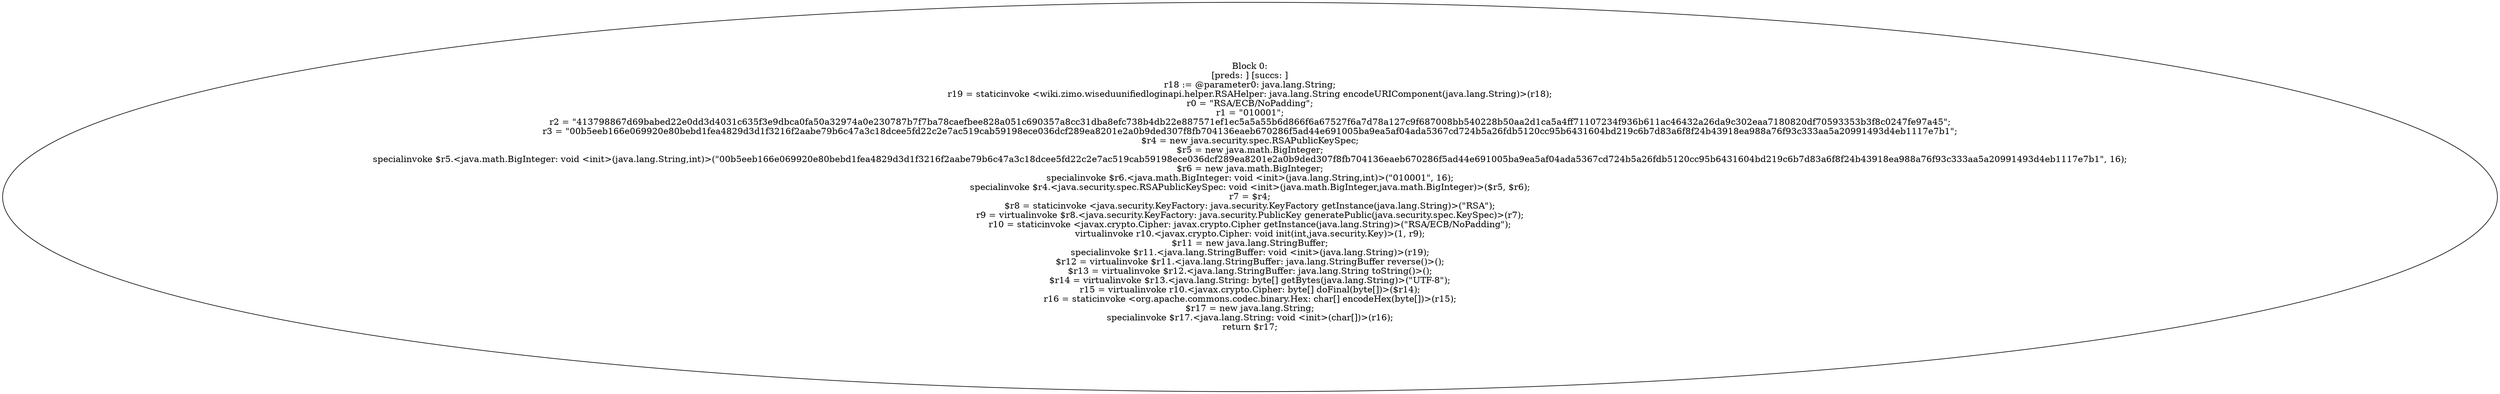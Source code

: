 digraph "unitGraph" {
    "Block 0:
[preds: ] [succs: ]
r18 := @parameter0: java.lang.String;
r19 = staticinvoke <wiki.zimo.wiseduunifiedloginapi.helper.RSAHelper: java.lang.String encodeURIComponent(java.lang.String)>(r18);
r0 = \"RSA/ECB/NoPadding\";
r1 = \"010001\";
r2 = \"413798867d69babed22e0dd3d4031c635f3e9dbca0fa50a32974a0e230787b7f7ba78caefbee828a051c690357a8cc31dba8efc738b4db22e887571ef1ec5a5a55b6d866f6a67527f6a7d78a127c9f687008bb540228b50aa2d1ca5a4ff71107234f936b611ac46432a26da9c302eaa7180820df70593353b3f8c0247fe97a45\";
r3 = \"00b5eeb166e069920e80bebd1fea4829d3d1f3216f2aabe79b6c47a3c18dcee5fd22c2e7ac519cab59198ece036dcf289ea8201e2a0b9ded307f8fb704136eaeb670286f5ad44e691005ba9ea5af04ada5367cd724b5a26fdb5120cc95b6431604bd219c6b7d83a6f8f24b43918ea988a76f93c333aa5a20991493d4eb1117e7b1\";
$r4 = new java.security.spec.RSAPublicKeySpec;
$r5 = new java.math.BigInteger;
specialinvoke $r5.<java.math.BigInteger: void <init>(java.lang.String,int)>(\"00b5eeb166e069920e80bebd1fea4829d3d1f3216f2aabe79b6c47a3c18dcee5fd22c2e7ac519cab59198ece036dcf289ea8201e2a0b9ded307f8fb704136eaeb670286f5ad44e691005ba9ea5af04ada5367cd724b5a26fdb5120cc95b6431604bd219c6b7d83a6f8f24b43918ea988a76f93c333aa5a20991493d4eb1117e7b1\", 16);
$r6 = new java.math.BigInteger;
specialinvoke $r6.<java.math.BigInteger: void <init>(java.lang.String,int)>(\"010001\", 16);
specialinvoke $r4.<java.security.spec.RSAPublicKeySpec: void <init>(java.math.BigInteger,java.math.BigInteger)>($r5, $r6);
r7 = $r4;
$r8 = staticinvoke <java.security.KeyFactory: java.security.KeyFactory getInstance(java.lang.String)>(\"RSA\");
r9 = virtualinvoke $r8.<java.security.KeyFactory: java.security.PublicKey generatePublic(java.security.spec.KeySpec)>(r7);
r10 = staticinvoke <javax.crypto.Cipher: javax.crypto.Cipher getInstance(java.lang.String)>(\"RSA/ECB/NoPadding\");
virtualinvoke r10.<javax.crypto.Cipher: void init(int,java.security.Key)>(1, r9);
$r11 = new java.lang.StringBuffer;
specialinvoke $r11.<java.lang.StringBuffer: void <init>(java.lang.String)>(r19);
$r12 = virtualinvoke $r11.<java.lang.StringBuffer: java.lang.StringBuffer reverse()>();
$r13 = virtualinvoke $r12.<java.lang.StringBuffer: java.lang.String toString()>();
$r14 = virtualinvoke $r13.<java.lang.String: byte[] getBytes(java.lang.String)>(\"UTF-8\");
r15 = virtualinvoke r10.<javax.crypto.Cipher: byte[] doFinal(byte[])>($r14);
r16 = staticinvoke <org.apache.commons.codec.binary.Hex: char[] encodeHex(byte[])>(r15);
$r17 = new java.lang.String;
specialinvoke $r17.<java.lang.String: void <init>(char[])>(r16);
return $r17;
"
}
